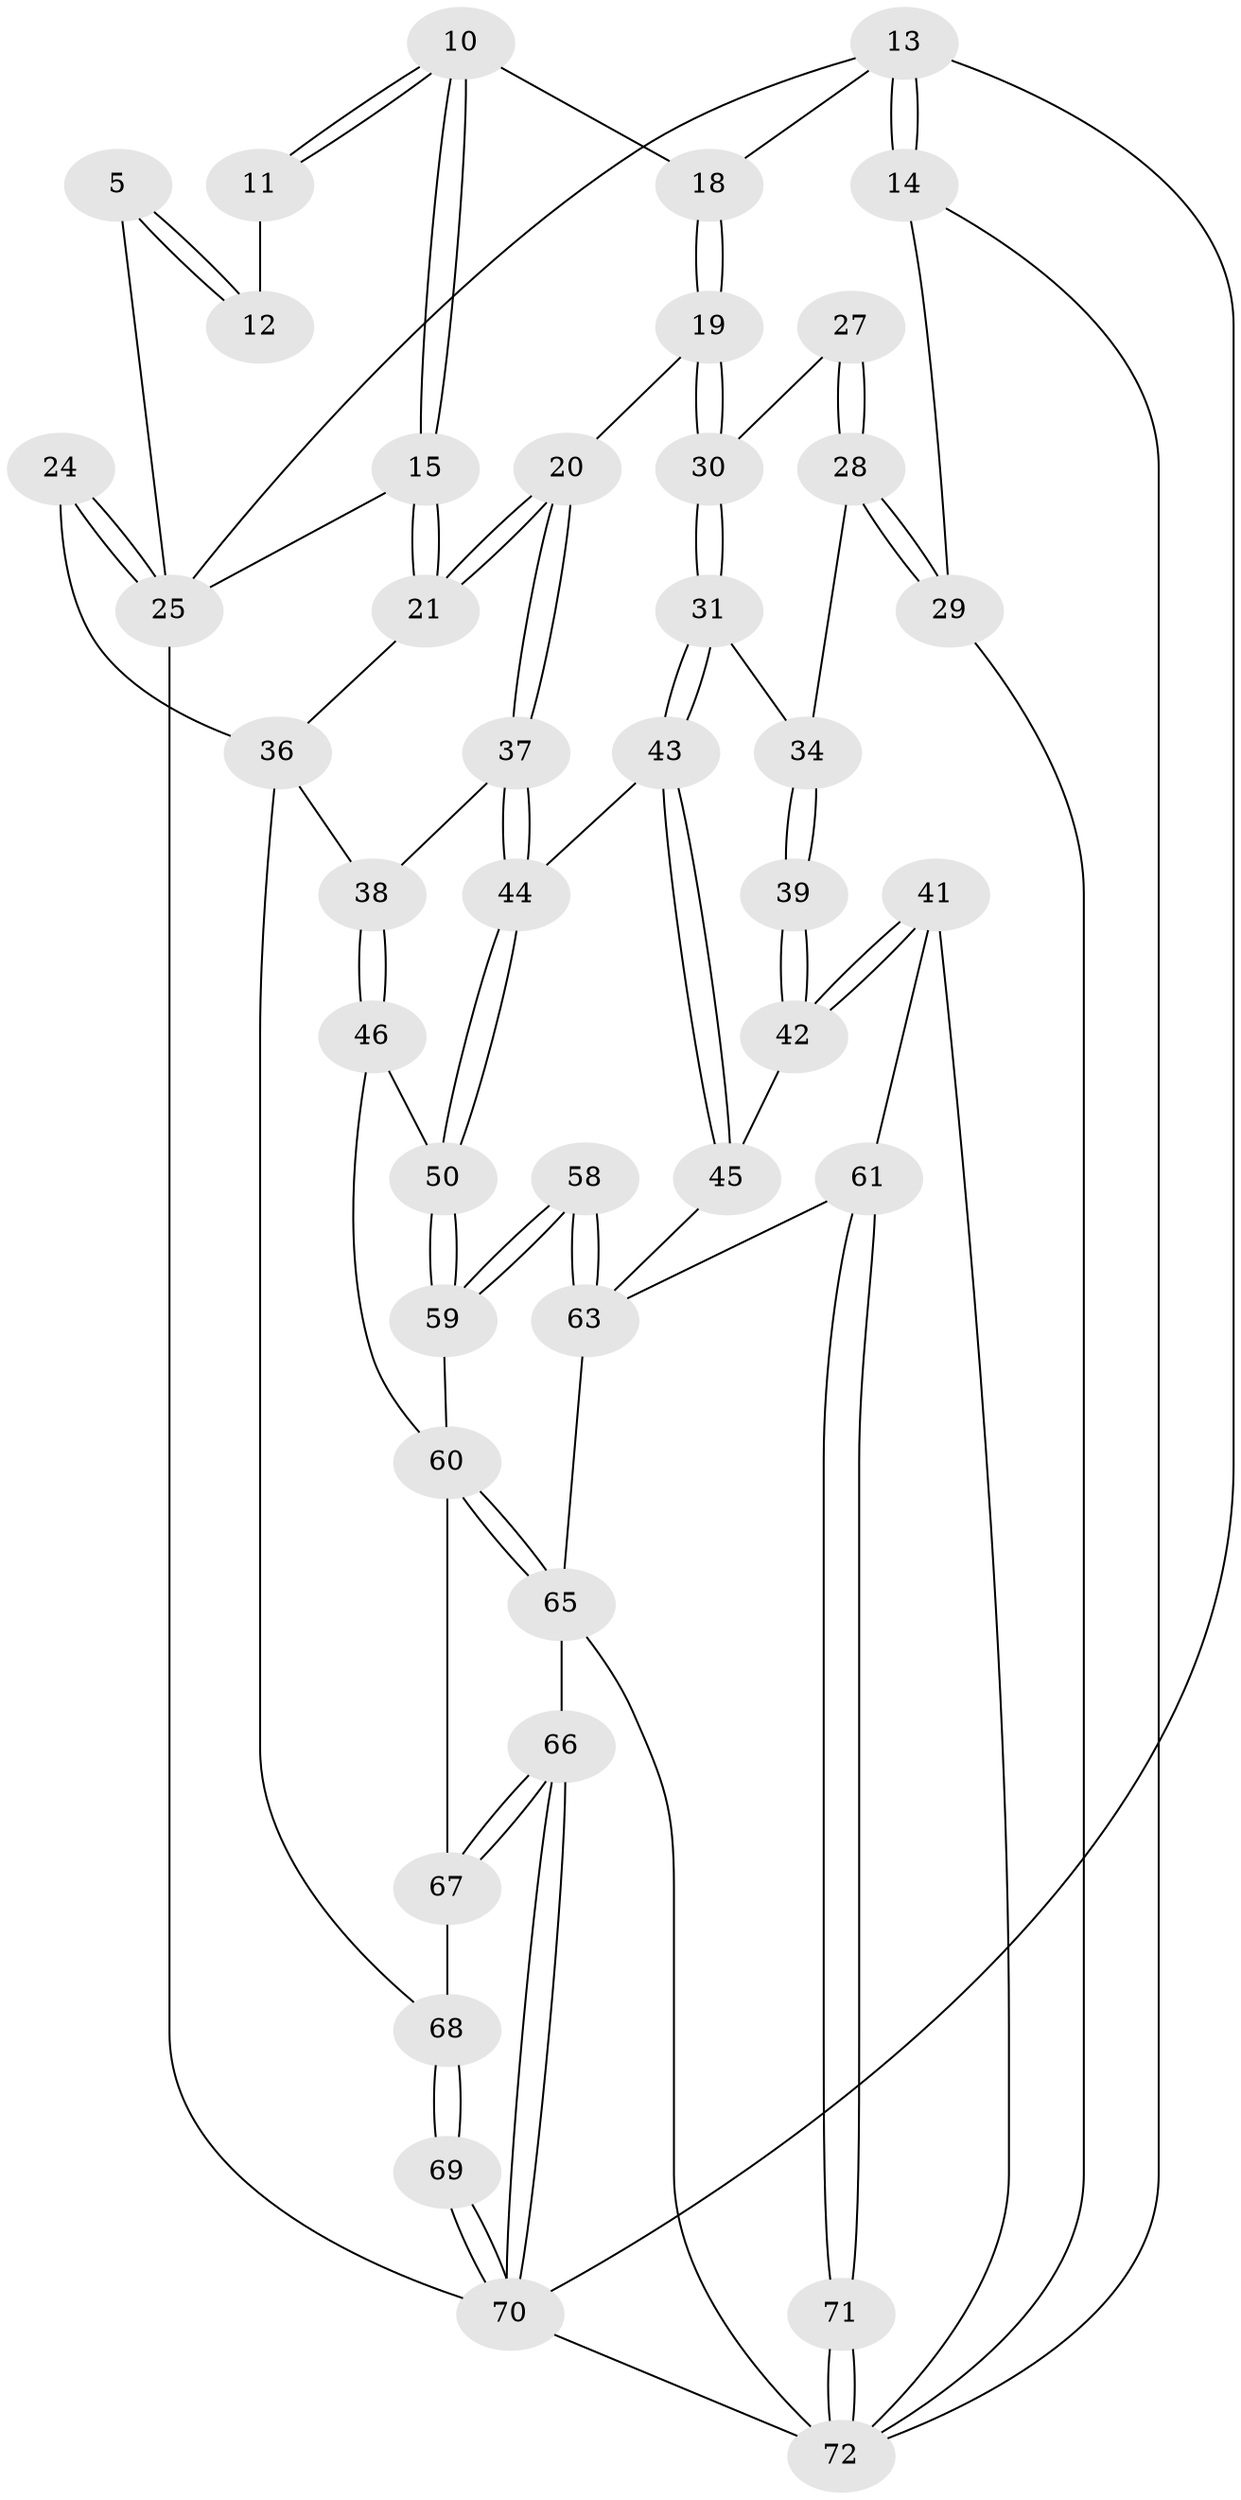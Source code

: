 // original degree distribution, {3: 0.041666666666666664, 6: 0.2222222222222222, 5: 0.5138888888888888, 4: 0.2222222222222222}
// Generated by graph-tools (version 1.1) at 2025/05/03/04/25 22:05:57]
// undirected, 43 vertices, 97 edges
graph export_dot {
graph [start="1"]
  node [color=gray90,style=filled];
  5 [pos="+0.14731126475492895+0.21639667822652484"];
  10 [pos="+0.48406525432754743+0.21105523631429546"];
  11 [pos="+0.43262998856367246+0.1897126879611269",super="+7"];
  12 [pos="+0.33754987001082+0.17395449930477933",super="+6"];
  13 [pos="+1+0",super="+8+2"];
  14 [pos="+1+0"];
  15 [pos="+0.4428070354663339+0.27496393411662523"];
  18 [pos="+0.6827579691399107+0.28666062017153265",super="+9+17"];
  19 [pos="+0.6803051780683698+0.43627495690099566"];
  20 [pos="+0.53768297915353+0.4830106971737502"];
  21 [pos="+0.4082458142757165+0.3619986634063181"];
  24 [pos="+0.08379229142641892+0.5048071086916464",super="+23"];
  25 [pos="+0+0.4210314258503253",super="+3+16"];
  27 [pos="+0.9433375113791727+0.4061971288750869"];
  28 [pos="+1+0.43242232913901446"];
  29 [pos="+1+0.3888795718500097"];
  30 [pos="+0.7102211619662407+0.4710024315687105",super="+26"];
  31 [pos="+0.7128006167262558+0.476176593534646"];
  34 [pos="+0.9404776590220688+0.5146115873048257",super="+33+32"];
  36 [pos="+0.19120703732139882+0.5861071719762092",super="+35+22"];
  37 [pos="+0.4947855035893413+0.5619001597520347"];
  38 [pos="+0.4279198369754178+0.586036788631157"];
  39 [pos="+0.8475498842226095+0.6171366440971136"];
  41 [pos="+0.980093136406869+0.7260860785920928"];
  42 [pos="+0.8546079493331945+0.6582662795199211"];
  43 [pos="+0.6222925267964609+0.6718521225454674"];
  44 [pos="+0.5967370688943449+0.6840259931665071"];
  45 [pos="+0.7907490751145304+0.7127212701848934"];
  46 [pos="+0.38660862588112493+0.6695946464266963"];
  50 [pos="+0.5864348566467082+0.7073153675162487"];
  58 [pos="+0.7010264092802552+0.8439225283434343"];
  59 [pos="+0.5848048122100208+0.7155059798711189"];
  60 [pos="+0.5511085637186334+0.7567235163044176",super="+47"];
  61 [pos="+0.8962541843429888+0.8657598474702868"];
  63 [pos="+0.6812268010683509+1",super="+62+57"];
  65 [pos="+0.5028116937556166+1",super="+64"];
  66 [pos="+0.4437558126223491+1"];
  67 [pos="+0.3691707898742237+0.9695489799710576",super="+48"];
  68 [pos="+0.09713353283361076+0.9125571909482006",super="+53"];
  69 [pos="+0+1",super="+54"];
  70 [pos="+0+1",super="+56+55"];
  71 [pos="+0.9221327096682131+0.9015447191586043"];
  72 [pos="+1+1",super="+51+52"];
  5 -- 12 [weight=2];
  5 -- 12;
  5 -- 25;
  10 -- 11;
  10 -- 11;
  10 -- 15;
  10 -- 15;
  10 -- 18;
  11 -- 12 [weight=2];
  13 -- 14 [weight=2];
  13 -- 14;
  13 -- 18 [weight=2];
  13 -- 70;
  13 -- 25;
  14 -- 29;
  14 -- 72;
  15 -- 21;
  15 -- 21;
  15 -- 25;
  18 -- 19;
  18 -- 19;
  19 -- 20;
  19 -- 30;
  19 -- 30;
  20 -- 21;
  20 -- 21;
  20 -- 37;
  20 -- 37;
  21 -- 36;
  24 -- 25 [weight=2];
  24 -- 25;
  24 -- 36 [weight=2];
  25 -- 70;
  27 -- 28;
  27 -- 28;
  27 -- 30;
  28 -- 29;
  28 -- 29;
  28 -- 34;
  29 -- 72;
  30 -- 31;
  30 -- 31;
  31 -- 43;
  31 -- 43;
  31 -- 34;
  34 -- 39 [weight=2];
  34 -- 39;
  36 -- 68;
  36 -- 38;
  37 -- 38;
  37 -- 44;
  37 -- 44;
  38 -- 46;
  38 -- 46;
  39 -- 42;
  39 -- 42;
  41 -- 42;
  41 -- 42;
  41 -- 61;
  41 -- 72;
  42 -- 45;
  43 -- 44;
  43 -- 45;
  43 -- 45;
  44 -- 50;
  44 -- 50;
  45 -- 63;
  46 -- 50;
  46 -- 60;
  50 -- 59;
  50 -- 59;
  58 -- 59;
  58 -- 59;
  58 -- 63 [weight=2];
  58 -- 63;
  59 -- 60;
  60 -- 65;
  60 -- 65;
  60 -- 67;
  61 -- 71;
  61 -- 71;
  61 -- 63;
  63 -- 65;
  65 -- 66;
  65 -- 72;
  66 -- 67;
  66 -- 67;
  66 -- 70;
  66 -- 70;
  67 -- 68 [weight=2];
  68 -- 69 [weight=2];
  68 -- 69;
  69 -- 70 [weight=2];
  69 -- 70;
  70 -- 72;
  71 -- 72 [weight=2];
  71 -- 72;
}
